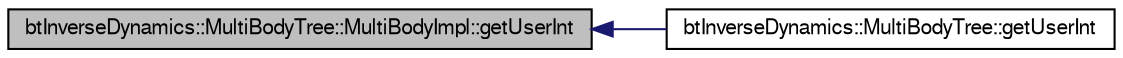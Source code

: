 digraph G
{
  bgcolor="transparent";
  edge [fontname="FreeSans",fontsize=10,labelfontname="FreeSans",labelfontsize=10];
  node [fontname="FreeSans",fontsize=10,shape=record];
  rankdir=LR;
  Node1 [label="btInverseDynamics::MultiBodyTree::MultiBodyImpl::getUserInt",height=0.2,width=0.4,color="black", fillcolor="grey75", style="filled" fontcolor="black"];
  Node1 -> Node2 [dir=back,color="midnightblue",fontsize=10,style="solid"];
  Node2 [label="btInverseDynamics::MultiBodyTree::getUserInt",height=0.2,width=0.4,color="black",URL="$classbt_inverse_dynamics_1_1_multi_body_tree.html#65a04485f338b3c3c1ace010d460a453"];
}
